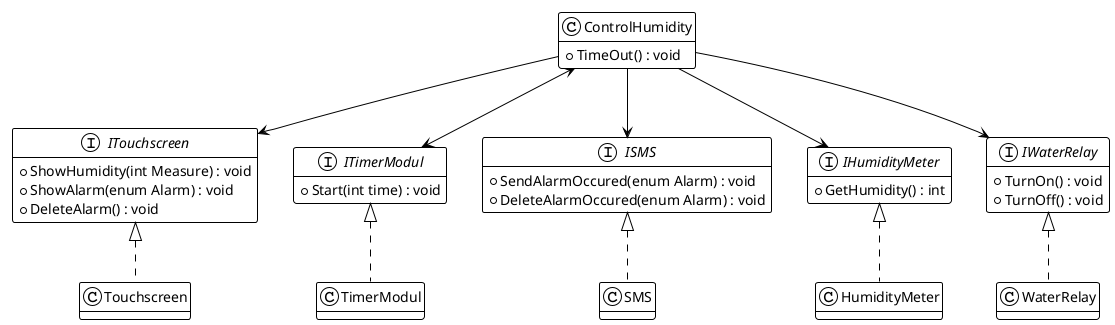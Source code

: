 @startuml 
!theme plain

hide fields

ControlHumidity -d-> ITouchscreen

ControlHumidity <-d-> ITimerModul
ControlHumidity -d-> ISMS
ControlHumidity -d-> IHumidityMeter
ControlHumidity -d-> IWaterRelay

ITouchscreen <|.d.Touchscreen
ISMS <|.d. SMS
ITimerModul <|.d. TimerModul
IHumidityMeter <|.d. HumidityMeter
IWaterRelay <|.d. WaterRelay

Class ControlHumidity {
    + TimeOut() : void
}

Interface ITouchscreen {
    + ShowHumidity(int Measure) : void
    + ShowAlarm(enum Alarm) : void
    + DeleteAlarm() : void
}

Interface ITimerModul {
 + Start(int time) : void
}

Interface ISMS {
    + SendAlarmOccured(enum Alarm) : void
    + DeleteAlarmOccured(enum Alarm) : void
}

Interface IHumidityMeter{
    + GetHumidity() : int
}

Interface IWaterRelay{
   + TurnOn() : void
   + TurnOff() : void
}


@enduml
